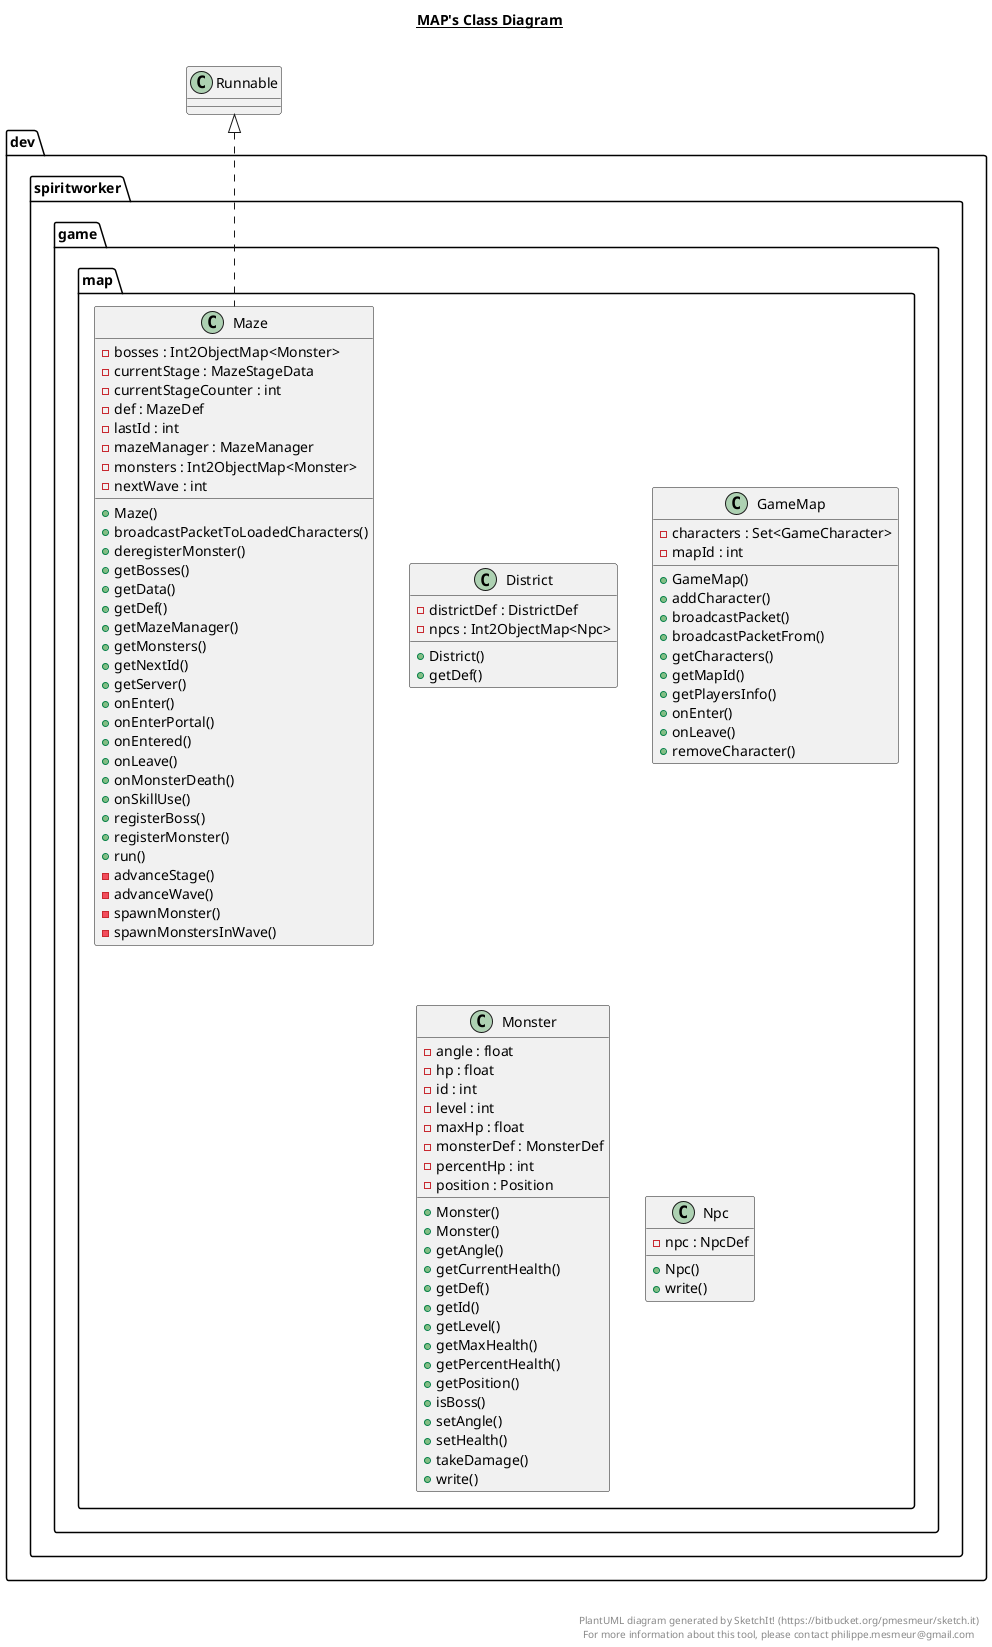 @startuml

title __MAP's Class Diagram__\n

  namespace dev.spiritworker {
    namespace game {
      namespace map {
        class dev.spiritworker.game.map.District {
            - districtDef : DistrictDef
            - npcs : Int2ObjectMap<Npc>
            + District()
            + getDef()
        }
      }
    }
  }
  

  namespace dev.spiritworker {
    namespace game {
      namespace map {
        class dev.spiritworker.game.map.GameMap {
            - characters : Set<GameCharacter>
            - mapId : int
            + GameMap()
            + addCharacter()
            + broadcastPacket()
            + broadcastPacketFrom()
            + getCharacters()
            + getMapId()
            + getPlayersInfo()
            + onEnter()
            + onLeave()
            + removeCharacter()
        }
      }
    }
  }
  

  namespace dev.spiritworker {
    namespace game {
      namespace map {
        class dev.spiritworker.game.map.Maze {
            - bosses : Int2ObjectMap<Monster>
            - currentStage : MazeStageData
            - currentStageCounter : int
            - def : MazeDef
            - lastId : int
            - mazeManager : MazeManager
            - monsters : Int2ObjectMap<Monster>
            - nextWave : int
            + Maze()
            + broadcastPacketToLoadedCharacters()
            + deregisterMonster()
            + getBosses()
            + getData()
            + getDef()
            + getMazeManager()
            + getMonsters()
            + getNextId()
            + getServer()
            + onEnter()
            + onEnterPortal()
            + onEntered()
            + onLeave()
            + onMonsterDeath()
            + onSkillUse()
            + registerBoss()
            + registerMonster()
            + run()
            - advanceStage()
            - advanceWave()
            - spawnMonster()
            - spawnMonstersInWave()
        }
      }
    }
  }
  

  namespace dev.spiritworker {
    namespace game {
      namespace map {
        class dev.spiritworker.game.map.Monster {
            - angle : float
            - hp : float
            - id : int
            - level : int
            - maxHp : float
            - monsterDef : MonsterDef
            - percentHp : int
            - position : Position
            + Monster()
            + Monster()
            + getAngle()
            + getCurrentHealth()
            + getDef()
            + getId()
            + getLevel()
            + getMaxHealth()
            + getPercentHealth()
            + getPosition()
            + isBoss()
            + setAngle()
            + setHealth()
            + takeDamage()
            + write()
        }
      }
    }
  }
  

  namespace dev.spiritworker {
    namespace game {
      namespace map {
        class dev.spiritworker.game.map.Npc {
            - npc : NpcDef
            + Npc()
            + write()
        }
      }
    }
  }
  

  dev.spiritworker.game.map.Maze .up.|> Runnable


right footer


PlantUML diagram generated by SketchIt! (https://bitbucket.org/pmesmeur/sketch.it)
For more information about this tool, please contact philippe.mesmeur@gmail.com
endfooter

@enduml
